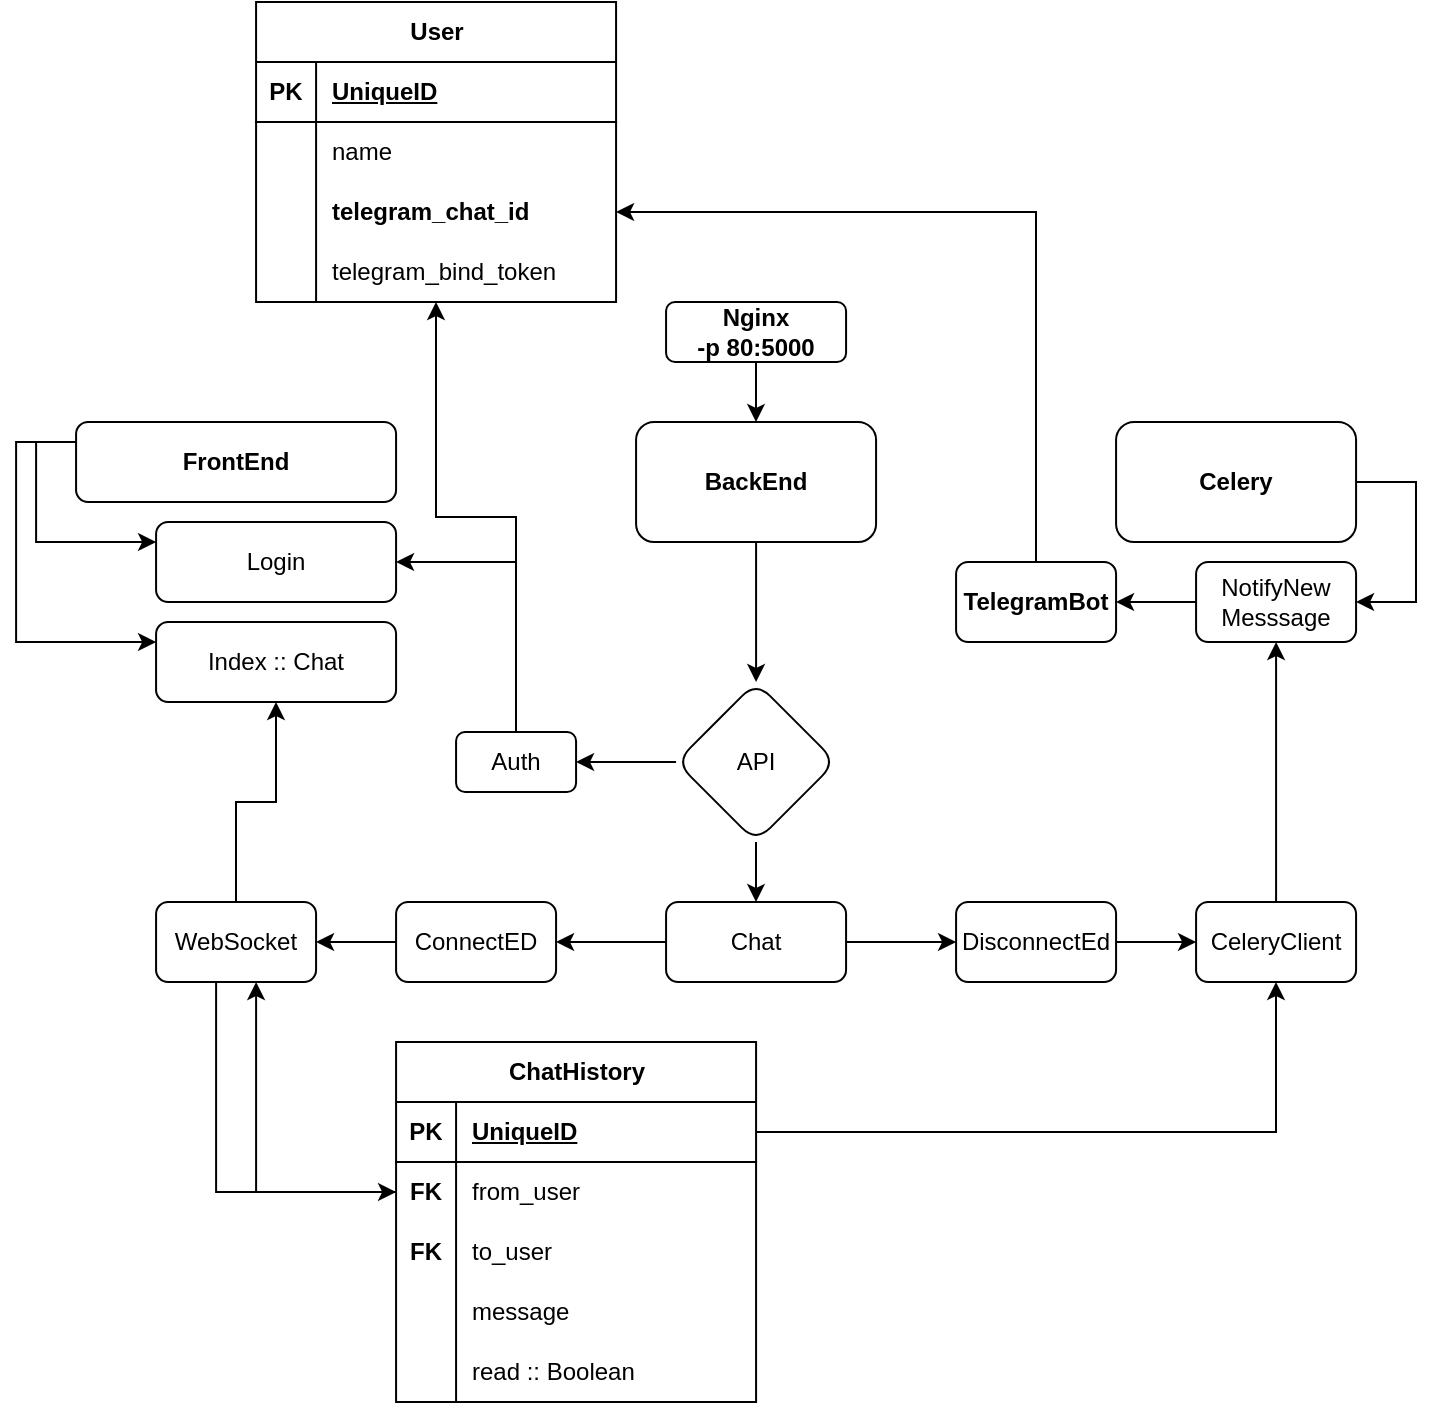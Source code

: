 <mxfile version="24.7.17">
  <diagram name="Page-1" id="HTrUAYfGJSQrFEp8KdW4">
    <mxGraphModel dx="1595" dy="729" grid="1" gridSize="10" guides="1" tooltips="1" connect="1" arrows="1" fold="1" page="1" pageScale="1" pageWidth="850" pageHeight="1100" math="0" shadow="0">
      <root>
        <mxCell id="0" />
        <mxCell id="1" parent="0" />
        <mxCell id="Klgh95e9zu6iZpuCvWR3-17" style="edgeStyle=orthogonalEdgeStyle;rounded=0;orthogonalLoop=1;jettySize=auto;html=1;" edge="1" parent="1" source="Klgh95e9zu6iZpuCvWR3-1" target="Klgh95e9zu6iZpuCvWR3-8">
          <mxGeometry relative="1" as="geometry">
            <Array as="points">
              <mxPoint x="90.04" y="270" />
              <mxPoint x="90.04" y="320" />
            </Array>
          </mxGeometry>
        </mxCell>
        <mxCell id="Klgh95e9zu6iZpuCvWR3-18" style="edgeStyle=orthogonalEdgeStyle;rounded=0;orthogonalLoop=1;jettySize=auto;html=1;" edge="1" parent="1" source="Klgh95e9zu6iZpuCvWR3-1" target="Klgh95e9zu6iZpuCvWR3-10">
          <mxGeometry relative="1" as="geometry">
            <Array as="points">
              <mxPoint x="80.04" y="270" />
              <mxPoint x="80.04" y="370" />
            </Array>
          </mxGeometry>
        </mxCell>
        <mxCell id="Klgh95e9zu6iZpuCvWR3-1" value="&lt;b&gt;FrontEnd&lt;/b&gt;" style="rounded=1;whiteSpace=wrap;html=1;" vertex="1" parent="1">
          <mxGeometry x="110.04" y="260" width="160" height="40" as="geometry" />
        </mxCell>
        <mxCell id="Klgh95e9zu6iZpuCvWR3-7" value="" style="edgeStyle=orthogonalEdgeStyle;rounded=0;orthogonalLoop=1;jettySize=auto;html=1;" edge="1" parent="1" source="Klgh95e9zu6iZpuCvWR3-2" target="Klgh95e9zu6iZpuCvWR3-6">
          <mxGeometry relative="1" as="geometry" />
        </mxCell>
        <mxCell id="Klgh95e9zu6iZpuCvWR3-2" value="&lt;b&gt;BackEnd&lt;/b&gt;" style="rounded=1;whiteSpace=wrap;html=1;" vertex="1" parent="1">
          <mxGeometry x="390.04" y="260" width="120" height="60" as="geometry" />
        </mxCell>
        <mxCell id="Klgh95e9zu6iZpuCvWR3-217" style="edgeStyle=orthogonalEdgeStyle;rounded=0;orthogonalLoop=1;jettySize=auto;html=1;" edge="1" parent="1" source="Klgh95e9zu6iZpuCvWR3-3" target="Klgh95e9zu6iZpuCvWR3-63">
          <mxGeometry relative="1" as="geometry">
            <Array as="points">
              <mxPoint x="780" y="290" />
              <mxPoint x="780" y="350" />
            </Array>
          </mxGeometry>
        </mxCell>
        <mxCell id="Klgh95e9zu6iZpuCvWR3-3" value="&lt;b&gt;Celery&lt;/b&gt;" style="rounded=1;whiteSpace=wrap;html=1;" vertex="1" parent="1">
          <mxGeometry x="630.04" y="260" width="120" height="60" as="geometry" />
        </mxCell>
        <mxCell id="Klgh95e9zu6iZpuCvWR3-15" value="" style="edgeStyle=orthogonalEdgeStyle;rounded=0;orthogonalLoop=1;jettySize=auto;html=1;" edge="1" parent="1" source="Klgh95e9zu6iZpuCvWR3-6" target="Klgh95e9zu6iZpuCvWR3-14">
          <mxGeometry relative="1" as="geometry" />
        </mxCell>
        <mxCell id="Klgh95e9zu6iZpuCvWR3-22" style="edgeStyle=orthogonalEdgeStyle;rounded=0;orthogonalLoop=1;jettySize=auto;html=1;" edge="1" parent="1" source="Klgh95e9zu6iZpuCvWR3-6" target="Klgh95e9zu6iZpuCvWR3-20">
          <mxGeometry relative="1" as="geometry" />
        </mxCell>
        <mxCell id="Klgh95e9zu6iZpuCvWR3-6" value="API" style="rhombus;whiteSpace=wrap;html=1;rounded=1;" vertex="1" parent="1">
          <mxGeometry x="410.04" y="390" width="80" height="80" as="geometry" />
        </mxCell>
        <mxCell id="Klgh95e9zu6iZpuCvWR3-8" value="Login" style="whiteSpace=wrap;html=1;rounded=1;" vertex="1" parent="1">
          <mxGeometry x="150.04" y="310" width="120" height="40" as="geometry" />
        </mxCell>
        <mxCell id="Klgh95e9zu6iZpuCvWR3-10" value="Index :: Chat" style="whiteSpace=wrap;html=1;rounded=1;" vertex="1" parent="1">
          <mxGeometry x="150.04" y="360" width="120" height="40" as="geometry" />
        </mxCell>
        <mxCell id="Klgh95e9zu6iZpuCvWR3-19" style="edgeStyle=orthogonalEdgeStyle;rounded=0;orthogonalLoop=1;jettySize=auto;html=1;" edge="1" parent="1" source="Klgh95e9zu6iZpuCvWR3-14" target="Klgh95e9zu6iZpuCvWR3-8">
          <mxGeometry relative="1" as="geometry">
            <Array as="points">
              <mxPoint x="330.04" y="330" />
            </Array>
          </mxGeometry>
        </mxCell>
        <mxCell id="Klgh95e9zu6iZpuCvWR3-94" style="edgeStyle=orthogonalEdgeStyle;rounded=0;orthogonalLoop=1;jettySize=auto;html=1;" edge="1" parent="1" source="Klgh95e9zu6iZpuCvWR3-14" target="Klgh95e9zu6iZpuCvWR3-66">
          <mxGeometry relative="1" as="geometry" />
        </mxCell>
        <mxCell id="Klgh95e9zu6iZpuCvWR3-14" value="Auth" style="whiteSpace=wrap;html=1;rounded=1;" vertex="1" parent="1">
          <mxGeometry x="300.04" y="415" width="60" height="30" as="geometry" />
        </mxCell>
        <mxCell id="Klgh95e9zu6iZpuCvWR3-53" value="" style="edgeStyle=orthogonalEdgeStyle;rounded=0;orthogonalLoop=1;jettySize=auto;html=1;" edge="1" parent="1" source="Klgh95e9zu6iZpuCvWR3-20" target="Klgh95e9zu6iZpuCvWR3-52">
          <mxGeometry relative="1" as="geometry" />
        </mxCell>
        <mxCell id="Klgh95e9zu6iZpuCvWR3-59" style="edgeStyle=orthogonalEdgeStyle;rounded=0;orthogonalLoop=1;jettySize=auto;html=1;" edge="1" parent="1" source="Klgh95e9zu6iZpuCvWR3-20" target="Klgh95e9zu6iZpuCvWR3-57">
          <mxGeometry relative="1" as="geometry" />
        </mxCell>
        <mxCell id="Klgh95e9zu6iZpuCvWR3-20" value="Chat" style="rounded=1;whiteSpace=wrap;html=1;" vertex="1" parent="1">
          <mxGeometry x="405.04" y="500" width="90" height="40" as="geometry" />
        </mxCell>
        <mxCell id="Klgh95e9zu6iZpuCvWR3-55" style="edgeStyle=orthogonalEdgeStyle;rounded=0;orthogonalLoop=1;jettySize=auto;html=1;" edge="1" parent="1" source="Klgh95e9zu6iZpuCvWR3-24" target="Klgh95e9zu6iZpuCvWR3-10">
          <mxGeometry relative="1" as="geometry" />
        </mxCell>
        <mxCell id="Klgh95e9zu6iZpuCvWR3-124" style="edgeStyle=orthogonalEdgeStyle;rounded=0;orthogonalLoop=1;jettySize=auto;html=1;" edge="1" parent="1" source="Klgh95e9zu6iZpuCvWR3-24" target="Klgh95e9zu6iZpuCvWR3-110">
          <mxGeometry relative="1" as="geometry">
            <Array as="points">
              <mxPoint x="180.04" y="645" />
            </Array>
          </mxGeometry>
        </mxCell>
        <mxCell id="Klgh95e9zu6iZpuCvWR3-24" value="WebSocket" style="whiteSpace=wrap;html=1;rounded=1;" vertex="1" parent="1">
          <mxGeometry x="150.04" y="500" width="80" height="40" as="geometry" />
        </mxCell>
        <mxCell id="Klgh95e9zu6iZpuCvWR3-54" style="edgeStyle=orthogonalEdgeStyle;rounded=0;orthogonalLoop=1;jettySize=auto;html=1;" edge="1" parent="1" source="Klgh95e9zu6iZpuCvWR3-52" target="Klgh95e9zu6iZpuCvWR3-24">
          <mxGeometry relative="1" as="geometry" />
        </mxCell>
        <mxCell id="Klgh95e9zu6iZpuCvWR3-52" value="ConnectED" style="whiteSpace=wrap;html=1;rounded=1;" vertex="1" parent="1">
          <mxGeometry x="270.04" y="500" width="80" height="40" as="geometry" />
        </mxCell>
        <mxCell id="Klgh95e9zu6iZpuCvWR3-62" value="" style="edgeStyle=orthogonalEdgeStyle;rounded=0;orthogonalLoop=1;jettySize=auto;html=1;" edge="1" parent="1" source="Klgh95e9zu6iZpuCvWR3-57" target="Klgh95e9zu6iZpuCvWR3-61">
          <mxGeometry relative="1" as="geometry" />
        </mxCell>
        <mxCell id="Klgh95e9zu6iZpuCvWR3-57" value="DisconnectEd" style="whiteSpace=wrap;html=1;rounded=1;" vertex="1" parent="1">
          <mxGeometry x="550.04" y="500" width="80" height="40" as="geometry" />
        </mxCell>
        <mxCell id="Klgh95e9zu6iZpuCvWR3-220" style="edgeStyle=orthogonalEdgeStyle;rounded=0;orthogonalLoop=1;jettySize=auto;html=1;" edge="1" parent="1" source="Klgh95e9zu6iZpuCvWR3-61" target="Klgh95e9zu6iZpuCvWR3-63">
          <mxGeometry relative="1" as="geometry" />
        </mxCell>
        <mxCell id="Klgh95e9zu6iZpuCvWR3-61" value="CeleryClient" style="whiteSpace=wrap;html=1;rounded=1;" vertex="1" parent="1">
          <mxGeometry x="670.04" y="500" width="80" height="40" as="geometry" />
        </mxCell>
        <mxCell id="Klgh95e9zu6iZpuCvWR3-218" style="edgeStyle=orthogonalEdgeStyle;rounded=0;orthogonalLoop=1;jettySize=auto;html=1;" edge="1" parent="1" source="Klgh95e9zu6iZpuCvWR3-63" target="Klgh95e9zu6iZpuCvWR3-213">
          <mxGeometry relative="1" as="geometry" />
        </mxCell>
        <mxCell id="Klgh95e9zu6iZpuCvWR3-63" value="NotifyNew&lt;div&gt;Messsage&lt;/div&gt;" style="whiteSpace=wrap;html=1;rounded=1;" vertex="1" parent="1">
          <mxGeometry x="670.04" y="330" width="80" height="40" as="geometry" />
        </mxCell>
        <mxCell id="Klgh95e9zu6iZpuCvWR3-66" value="User" style="shape=table;startSize=30;container=1;collapsible=1;childLayout=tableLayout;fixedRows=1;rowLines=0;fontStyle=1;align=center;resizeLast=1;html=1;" vertex="1" parent="1">
          <mxGeometry x="200.04" y="50" width="180" height="150" as="geometry" />
        </mxCell>
        <mxCell id="Klgh95e9zu6iZpuCvWR3-67" value="" style="shape=tableRow;horizontal=0;startSize=0;swimlaneHead=0;swimlaneBody=0;fillColor=none;collapsible=0;dropTarget=0;points=[[0,0.5],[1,0.5]];portConstraint=eastwest;top=0;left=0;right=0;bottom=1;" vertex="1" parent="Klgh95e9zu6iZpuCvWR3-66">
          <mxGeometry y="30" width="180" height="30" as="geometry" />
        </mxCell>
        <mxCell id="Klgh95e9zu6iZpuCvWR3-68" value="PK" style="shape=partialRectangle;connectable=0;fillColor=none;top=0;left=0;bottom=0;right=0;fontStyle=1;overflow=hidden;whiteSpace=wrap;html=1;" vertex="1" parent="Klgh95e9zu6iZpuCvWR3-67">
          <mxGeometry width="30" height="30" as="geometry">
            <mxRectangle width="30" height="30" as="alternateBounds" />
          </mxGeometry>
        </mxCell>
        <mxCell id="Klgh95e9zu6iZpuCvWR3-69" value="UniqueID" style="shape=partialRectangle;connectable=0;fillColor=none;top=0;left=0;bottom=0;right=0;align=left;spacingLeft=6;fontStyle=5;overflow=hidden;whiteSpace=wrap;html=1;" vertex="1" parent="Klgh95e9zu6iZpuCvWR3-67">
          <mxGeometry x="30" width="150" height="30" as="geometry">
            <mxRectangle width="150" height="30" as="alternateBounds" />
          </mxGeometry>
        </mxCell>
        <mxCell id="Klgh95e9zu6iZpuCvWR3-70" value="" style="shape=tableRow;horizontal=0;startSize=0;swimlaneHead=0;swimlaneBody=0;fillColor=none;collapsible=0;dropTarget=0;points=[[0,0.5],[1,0.5]];portConstraint=eastwest;top=0;left=0;right=0;bottom=0;" vertex="1" parent="Klgh95e9zu6iZpuCvWR3-66">
          <mxGeometry y="60" width="180" height="30" as="geometry" />
        </mxCell>
        <mxCell id="Klgh95e9zu6iZpuCvWR3-71" value="" style="shape=partialRectangle;connectable=0;fillColor=none;top=0;left=0;bottom=0;right=0;editable=1;overflow=hidden;whiteSpace=wrap;html=1;" vertex="1" parent="Klgh95e9zu6iZpuCvWR3-70">
          <mxGeometry width="30" height="30" as="geometry">
            <mxRectangle width="30" height="30" as="alternateBounds" />
          </mxGeometry>
        </mxCell>
        <mxCell id="Klgh95e9zu6iZpuCvWR3-72" value="name" style="shape=partialRectangle;connectable=0;fillColor=none;top=0;left=0;bottom=0;right=0;align=left;spacingLeft=6;overflow=hidden;whiteSpace=wrap;html=1;" vertex="1" parent="Klgh95e9zu6iZpuCvWR3-70">
          <mxGeometry x="30" width="150" height="30" as="geometry">
            <mxRectangle width="150" height="30" as="alternateBounds" />
          </mxGeometry>
        </mxCell>
        <mxCell id="Klgh95e9zu6iZpuCvWR3-73" value="" style="shape=tableRow;horizontal=0;startSize=0;swimlaneHead=0;swimlaneBody=0;fillColor=none;collapsible=0;dropTarget=0;points=[[0,0.5],[1,0.5]];portConstraint=eastwest;top=0;left=0;right=0;bottom=0;" vertex="1" parent="Klgh95e9zu6iZpuCvWR3-66">
          <mxGeometry y="90" width="180" height="30" as="geometry" />
        </mxCell>
        <mxCell id="Klgh95e9zu6iZpuCvWR3-74" value="" style="shape=partialRectangle;connectable=0;fillColor=none;top=0;left=0;bottom=0;right=0;editable=1;overflow=hidden;whiteSpace=wrap;html=1;" vertex="1" parent="Klgh95e9zu6iZpuCvWR3-73">
          <mxGeometry width="30" height="30" as="geometry">
            <mxRectangle width="30" height="30" as="alternateBounds" />
          </mxGeometry>
        </mxCell>
        <mxCell id="Klgh95e9zu6iZpuCvWR3-75" value="&lt;b&gt;telegram_chat_id&lt;/b&gt;" style="shape=partialRectangle;connectable=0;fillColor=none;top=0;left=0;bottom=0;right=0;align=left;spacingLeft=6;overflow=hidden;whiteSpace=wrap;html=1;" vertex="1" parent="Klgh95e9zu6iZpuCvWR3-73">
          <mxGeometry x="30" width="150" height="30" as="geometry">
            <mxRectangle width="150" height="30" as="alternateBounds" />
          </mxGeometry>
        </mxCell>
        <mxCell id="Klgh95e9zu6iZpuCvWR3-76" value="" style="shape=tableRow;horizontal=0;startSize=0;swimlaneHead=0;swimlaneBody=0;fillColor=none;collapsible=0;dropTarget=0;points=[[0,0.5],[1,0.5]];portConstraint=eastwest;top=0;left=0;right=0;bottom=0;" vertex="1" parent="Klgh95e9zu6iZpuCvWR3-66">
          <mxGeometry y="120" width="180" height="30" as="geometry" />
        </mxCell>
        <mxCell id="Klgh95e9zu6iZpuCvWR3-77" value="" style="shape=partialRectangle;connectable=0;fillColor=none;top=0;left=0;bottom=0;right=0;editable=1;overflow=hidden;whiteSpace=wrap;html=1;" vertex="1" parent="Klgh95e9zu6iZpuCvWR3-76">
          <mxGeometry width="30" height="30" as="geometry">
            <mxRectangle width="30" height="30" as="alternateBounds" />
          </mxGeometry>
        </mxCell>
        <mxCell id="Klgh95e9zu6iZpuCvWR3-78" value="telegram_bind_token" style="shape=partialRectangle;connectable=0;fillColor=none;top=0;left=0;bottom=0;right=0;align=left;spacingLeft=6;overflow=hidden;whiteSpace=wrap;html=1;" vertex="1" parent="Klgh95e9zu6iZpuCvWR3-76">
          <mxGeometry x="30" width="150" height="30" as="geometry">
            <mxRectangle width="150" height="30" as="alternateBounds" />
          </mxGeometry>
        </mxCell>
        <mxCell id="Klgh95e9zu6iZpuCvWR3-125" style="edgeStyle=orthogonalEdgeStyle;rounded=0;orthogonalLoop=1;jettySize=auto;html=1;" edge="1" parent="1" source="Klgh95e9zu6iZpuCvWR3-110" target="Klgh95e9zu6iZpuCvWR3-24">
          <mxGeometry relative="1" as="geometry">
            <Array as="points">
              <mxPoint x="200.04" y="645" />
            </Array>
          </mxGeometry>
        </mxCell>
        <mxCell id="Klgh95e9zu6iZpuCvWR3-110" value="ChatHistory" style="shape=table;startSize=30;container=1;collapsible=1;childLayout=tableLayout;fixedRows=1;rowLines=0;fontStyle=1;align=center;resizeLast=1;html=1;" vertex="1" parent="1">
          <mxGeometry x="270.04" y="570" width="180" height="180" as="geometry" />
        </mxCell>
        <mxCell id="Klgh95e9zu6iZpuCvWR3-111" value="" style="shape=tableRow;horizontal=0;startSize=0;swimlaneHead=0;swimlaneBody=0;fillColor=none;collapsible=0;dropTarget=0;points=[[0,0.5],[1,0.5]];portConstraint=eastwest;top=0;left=0;right=0;bottom=1;" vertex="1" parent="Klgh95e9zu6iZpuCvWR3-110">
          <mxGeometry y="30" width="180" height="30" as="geometry" />
        </mxCell>
        <mxCell id="Klgh95e9zu6iZpuCvWR3-112" value="PK" style="shape=partialRectangle;connectable=0;fillColor=none;top=0;left=0;bottom=0;right=0;fontStyle=1;overflow=hidden;whiteSpace=wrap;html=1;" vertex="1" parent="Klgh95e9zu6iZpuCvWR3-111">
          <mxGeometry width="30" height="30" as="geometry">
            <mxRectangle width="30" height="30" as="alternateBounds" />
          </mxGeometry>
        </mxCell>
        <mxCell id="Klgh95e9zu6iZpuCvWR3-113" value="UniqueID" style="shape=partialRectangle;connectable=0;fillColor=none;top=0;left=0;bottom=0;right=0;align=left;spacingLeft=6;fontStyle=5;overflow=hidden;whiteSpace=wrap;html=1;" vertex="1" parent="Klgh95e9zu6iZpuCvWR3-111">
          <mxGeometry x="30" width="150" height="30" as="geometry">
            <mxRectangle width="150" height="30" as="alternateBounds" />
          </mxGeometry>
        </mxCell>
        <mxCell id="Klgh95e9zu6iZpuCvWR3-114" value="" style="shape=tableRow;horizontal=0;startSize=0;swimlaneHead=0;swimlaneBody=0;fillColor=none;collapsible=0;dropTarget=0;points=[[0,0.5],[1,0.5]];portConstraint=eastwest;top=0;left=0;right=0;bottom=0;" vertex="1" parent="Klgh95e9zu6iZpuCvWR3-110">
          <mxGeometry y="60" width="180" height="30" as="geometry" />
        </mxCell>
        <mxCell id="Klgh95e9zu6iZpuCvWR3-115" value="&lt;b&gt;FK&lt;/b&gt;" style="shape=partialRectangle;connectable=0;fillColor=none;top=0;left=0;bottom=0;right=0;editable=1;overflow=hidden;whiteSpace=wrap;html=1;" vertex="1" parent="Klgh95e9zu6iZpuCvWR3-114">
          <mxGeometry width="30" height="30" as="geometry">
            <mxRectangle width="30" height="30" as="alternateBounds" />
          </mxGeometry>
        </mxCell>
        <mxCell id="Klgh95e9zu6iZpuCvWR3-116" value="from_user" style="shape=partialRectangle;connectable=0;fillColor=none;top=0;left=0;bottom=0;right=0;align=left;spacingLeft=6;overflow=hidden;whiteSpace=wrap;html=1;" vertex="1" parent="Klgh95e9zu6iZpuCvWR3-114">
          <mxGeometry x="30" width="150" height="30" as="geometry">
            <mxRectangle width="150" height="30" as="alternateBounds" />
          </mxGeometry>
        </mxCell>
        <mxCell id="Klgh95e9zu6iZpuCvWR3-117" value="" style="shape=tableRow;horizontal=0;startSize=0;swimlaneHead=0;swimlaneBody=0;fillColor=none;collapsible=0;dropTarget=0;points=[[0,0.5],[1,0.5]];portConstraint=eastwest;top=0;left=0;right=0;bottom=0;" vertex="1" parent="Klgh95e9zu6iZpuCvWR3-110">
          <mxGeometry y="90" width="180" height="30" as="geometry" />
        </mxCell>
        <mxCell id="Klgh95e9zu6iZpuCvWR3-118" value="&lt;b&gt;FK&lt;/b&gt;" style="shape=partialRectangle;connectable=0;fillColor=none;top=0;left=0;bottom=0;right=0;editable=1;overflow=hidden;whiteSpace=wrap;html=1;" vertex="1" parent="Klgh95e9zu6iZpuCvWR3-117">
          <mxGeometry width="30" height="30" as="geometry">
            <mxRectangle width="30" height="30" as="alternateBounds" />
          </mxGeometry>
        </mxCell>
        <mxCell id="Klgh95e9zu6iZpuCvWR3-119" value="to_user" style="shape=partialRectangle;connectable=0;fillColor=none;top=0;left=0;bottom=0;right=0;align=left;spacingLeft=6;overflow=hidden;whiteSpace=wrap;html=1;" vertex="1" parent="Klgh95e9zu6iZpuCvWR3-117">
          <mxGeometry x="30" width="150" height="30" as="geometry">
            <mxRectangle width="150" height="30" as="alternateBounds" />
          </mxGeometry>
        </mxCell>
        <mxCell id="Klgh95e9zu6iZpuCvWR3-120" value="" style="shape=tableRow;horizontal=0;startSize=0;swimlaneHead=0;swimlaneBody=0;fillColor=none;collapsible=0;dropTarget=0;points=[[0,0.5],[1,0.5]];portConstraint=eastwest;top=0;left=0;right=0;bottom=0;" vertex="1" parent="Klgh95e9zu6iZpuCvWR3-110">
          <mxGeometry y="120" width="180" height="30" as="geometry" />
        </mxCell>
        <mxCell id="Klgh95e9zu6iZpuCvWR3-121" value="" style="shape=partialRectangle;connectable=0;fillColor=none;top=0;left=0;bottom=0;right=0;editable=1;overflow=hidden;whiteSpace=wrap;html=1;" vertex="1" parent="Klgh95e9zu6iZpuCvWR3-120">
          <mxGeometry width="30" height="30" as="geometry">
            <mxRectangle width="30" height="30" as="alternateBounds" />
          </mxGeometry>
        </mxCell>
        <mxCell id="Klgh95e9zu6iZpuCvWR3-122" value="message" style="shape=partialRectangle;connectable=0;fillColor=none;top=0;left=0;bottom=0;right=0;align=left;spacingLeft=6;overflow=hidden;whiteSpace=wrap;html=1;" vertex="1" parent="Klgh95e9zu6iZpuCvWR3-120">
          <mxGeometry x="30" width="150" height="30" as="geometry">
            <mxRectangle width="150" height="30" as="alternateBounds" />
          </mxGeometry>
        </mxCell>
        <mxCell id="Klgh95e9zu6iZpuCvWR3-126" style="shape=tableRow;horizontal=0;startSize=0;swimlaneHead=0;swimlaneBody=0;fillColor=none;collapsible=0;dropTarget=0;points=[[0,0.5],[1,0.5]];portConstraint=eastwest;top=0;left=0;right=0;bottom=0;" vertex="1" parent="Klgh95e9zu6iZpuCvWR3-110">
          <mxGeometry y="150" width="180" height="30" as="geometry" />
        </mxCell>
        <mxCell id="Klgh95e9zu6iZpuCvWR3-127" style="shape=partialRectangle;connectable=0;fillColor=none;top=0;left=0;bottom=0;right=0;editable=1;overflow=hidden;whiteSpace=wrap;html=1;" vertex="1" parent="Klgh95e9zu6iZpuCvWR3-126">
          <mxGeometry width="30" height="30" as="geometry">
            <mxRectangle width="30" height="30" as="alternateBounds" />
          </mxGeometry>
        </mxCell>
        <mxCell id="Klgh95e9zu6iZpuCvWR3-128" value="read :: Boolean" style="shape=partialRectangle;connectable=0;fillColor=none;top=0;left=0;bottom=0;right=0;align=left;spacingLeft=6;overflow=hidden;whiteSpace=wrap;html=1;" vertex="1" parent="Klgh95e9zu6iZpuCvWR3-126">
          <mxGeometry x="30" width="150" height="30" as="geometry">
            <mxRectangle width="150" height="30" as="alternateBounds" />
          </mxGeometry>
        </mxCell>
        <mxCell id="Klgh95e9zu6iZpuCvWR3-222" style="edgeStyle=orthogonalEdgeStyle;rounded=0;orthogonalLoop=1;jettySize=auto;html=1;" edge="1" parent="1" source="Klgh95e9zu6iZpuCvWR3-213" target="Klgh95e9zu6iZpuCvWR3-73">
          <mxGeometry relative="1" as="geometry" />
        </mxCell>
        <mxCell id="Klgh95e9zu6iZpuCvWR3-213" value="&lt;b&gt;TelegramBot&lt;/b&gt;" style="rounded=1;whiteSpace=wrap;html=1;" vertex="1" parent="1">
          <mxGeometry x="550.04" y="330" width="80" height="40" as="geometry" />
        </mxCell>
        <mxCell id="Klgh95e9zu6iZpuCvWR3-221" style="edgeStyle=orthogonalEdgeStyle;rounded=0;orthogonalLoop=1;jettySize=auto;html=1;" edge="1" parent="1" source="Klgh95e9zu6iZpuCvWR3-111" target="Klgh95e9zu6iZpuCvWR3-61">
          <mxGeometry relative="1" as="geometry" />
        </mxCell>
        <mxCell id="Klgh95e9zu6iZpuCvWR3-225" style="edgeStyle=orthogonalEdgeStyle;rounded=0;orthogonalLoop=1;jettySize=auto;html=1;" edge="1" parent="1" source="Klgh95e9zu6iZpuCvWR3-224" target="Klgh95e9zu6iZpuCvWR3-2">
          <mxGeometry relative="1" as="geometry" />
        </mxCell>
        <mxCell id="Klgh95e9zu6iZpuCvWR3-224" value="&lt;b&gt;Nginx&lt;/b&gt;&lt;div&gt;&lt;b&gt;-p 80:5000&lt;/b&gt;&lt;/div&gt;" style="rounded=1;whiteSpace=wrap;html=1;" vertex="1" parent="1">
          <mxGeometry x="405.04" y="200" width="90" height="30" as="geometry" />
        </mxCell>
      </root>
    </mxGraphModel>
  </diagram>
</mxfile>
